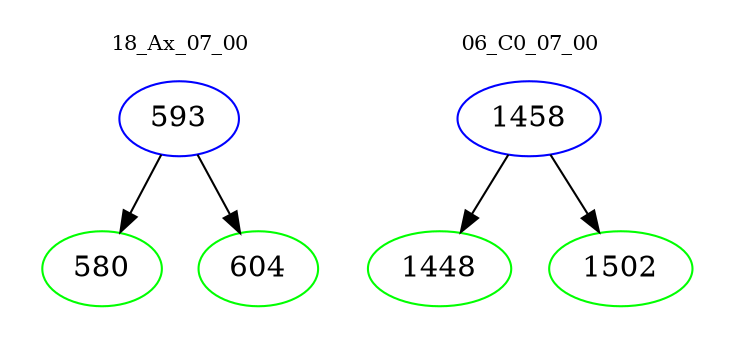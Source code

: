 digraph{
subgraph cluster_0 {
color = white
label = "18_Ax_07_00";
fontsize=10;
T0_593 [label="593", color="blue"]
T0_593 -> T0_580 [color="black"]
T0_580 [label="580", color="green"]
T0_593 -> T0_604 [color="black"]
T0_604 [label="604", color="green"]
}
subgraph cluster_1 {
color = white
label = "06_C0_07_00";
fontsize=10;
T1_1458 [label="1458", color="blue"]
T1_1458 -> T1_1448 [color="black"]
T1_1448 [label="1448", color="green"]
T1_1458 -> T1_1502 [color="black"]
T1_1502 [label="1502", color="green"]
}
}
